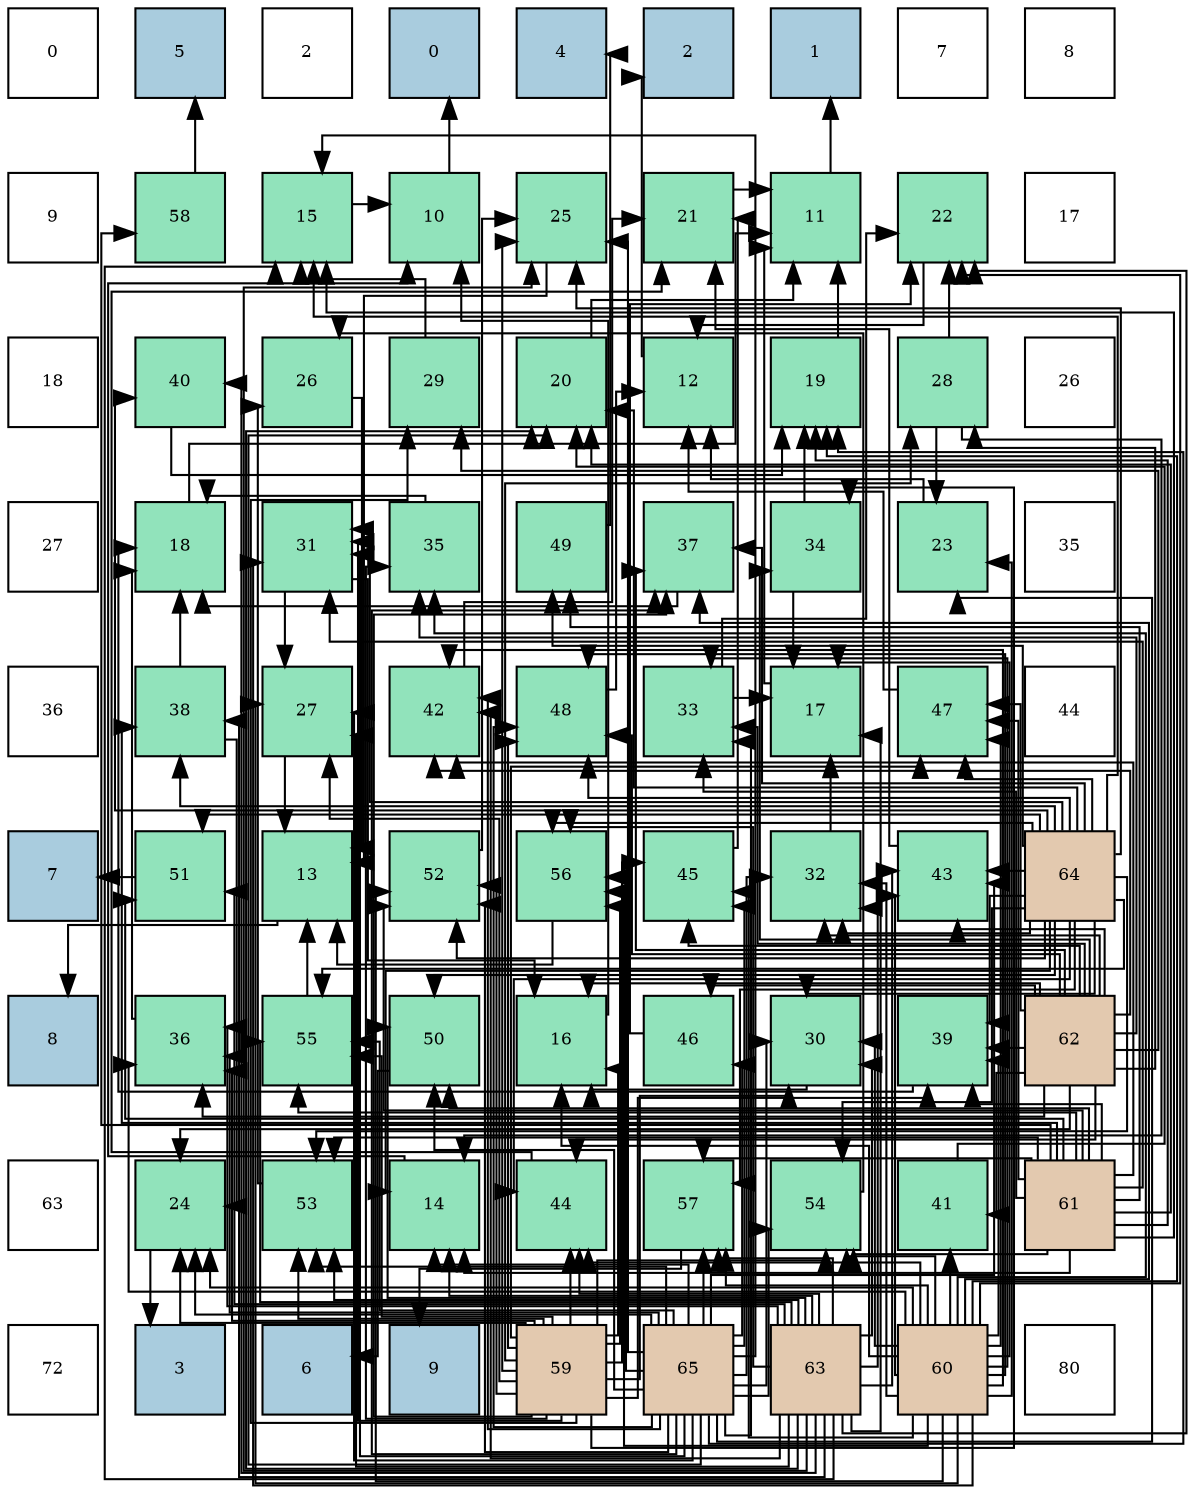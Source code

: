 digraph layout{
 rankdir=TB;
 splines=ortho;
 node [style=filled shape=square fixedsize=true width=0.6];
0[label="0", fontsize=8, fillcolor="#ffffff"];
1[label="5", fontsize=8, fillcolor="#a9ccde"];
2[label="2", fontsize=8, fillcolor="#ffffff"];
3[label="0", fontsize=8, fillcolor="#a9ccde"];
4[label="4", fontsize=8, fillcolor="#a9ccde"];
5[label="2", fontsize=8, fillcolor="#a9ccde"];
6[label="1", fontsize=8, fillcolor="#a9ccde"];
7[label="7", fontsize=8, fillcolor="#ffffff"];
8[label="8", fontsize=8, fillcolor="#ffffff"];
9[label="9", fontsize=8, fillcolor="#ffffff"];
10[label="58", fontsize=8, fillcolor="#91e3bb"];
11[label="15", fontsize=8, fillcolor="#91e3bb"];
12[label="10", fontsize=8, fillcolor="#91e3bb"];
13[label="25", fontsize=8, fillcolor="#91e3bb"];
14[label="21", fontsize=8, fillcolor="#91e3bb"];
15[label="11", fontsize=8, fillcolor="#91e3bb"];
16[label="22", fontsize=8, fillcolor="#91e3bb"];
17[label="17", fontsize=8, fillcolor="#ffffff"];
18[label="18", fontsize=8, fillcolor="#ffffff"];
19[label="40", fontsize=8, fillcolor="#91e3bb"];
20[label="26", fontsize=8, fillcolor="#91e3bb"];
21[label="29", fontsize=8, fillcolor="#91e3bb"];
22[label="20", fontsize=8, fillcolor="#91e3bb"];
23[label="12", fontsize=8, fillcolor="#91e3bb"];
24[label="19", fontsize=8, fillcolor="#91e3bb"];
25[label="28", fontsize=8, fillcolor="#91e3bb"];
26[label="26", fontsize=8, fillcolor="#ffffff"];
27[label="27", fontsize=8, fillcolor="#ffffff"];
28[label="18", fontsize=8, fillcolor="#91e3bb"];
29[label="31", fontsize=8, fillcolor="#91e3bb"];
30[label="35", fontsize=8, fillcolor="#91e3bb"];
31[label="49", fontsize=8, fillcolor="#91e3bb"];
32[label="37", fontsize=8, fillcolor="#91e3bb"];
33[label="34", fontsize=8, fillcolor="#91e3bb"];
34[label="23", fontsize=8, fillcolor="#91e3bb"];
35[label="35", fontsize=8, fillcolor="#ffffff"];
36[label="36", fontsize=8, fillcolor="#ffffff"];
37[label="38", fontsize=8, fillcolor="#91e3bb"];
38[label="27", fontsize=8, fillcolor="#91e3bb"];
39[label="42", fontsize=8, fillcolor="#91e3bb"];
40[label="48", fontsize=8, fillcolor="#91e3bb"];
41[label="33", fontsize=8, fillcolor="#91e3bb"];
42[label="17", fontsize=8, fillcolor="#91e3bb"];
43[label="47", fontsize=8, fillcolor="#91e3bb"];
44[label="44", fontsize=8, fillcolor="#ffffff"];
45[label="7", fontsize=8, fillcolor="#a9ccde"];
46[label="51", fontsize=8, fillcolor="#91e3bb"];
47[label="13", fontsize=8, fillcolor="#91e3bb"];
48[label="52", fontsize=8, fillcolor="#91e3bb"];
49[label="56", fontsize=8, fillcolor="#91e3bb"];
50[label="45", fontsize=8, fillcolor="#91e3bb"];
51[label="32", fontsize=8, fillcolor="#91e3bb"];
52[label="43", fontsize=8, fillcolor="#91e3bb"];
53[label="64", fontsize=8, fillcolor="#e3c9af"];
54[label="8", fontsize=8, fillcolor="#a9ccde"];
55[label="36", fontsize=8, fillcolor="#91e3bb"];
56[label="55", fontsize=8, fillcolor="#91e3bb"];
57[label="50", fontsize=8, fillcolor="#91e3bb"];
58[label="16", fontsize=8, fillcolor="#91e3bb"];
59[label="46", fontsize=8, fillcolor="#91e3bb"];
60[label="30", fontsize=8, fillcolor="#91e3bb"];
61[label="39", fontsize=8, fillcolor="#91e3bb"];
62[label="62", fontsize=8, fillcolor="#e3c9af"];
63[label="63", fontsize=8, fillcolor="#ffffff"];
64[label="24", fontsize=8, fillcolor="#91e3bb"];
65[label="53", fontsize=8, fillcolor="#91e3bb"];
66[label="14", fontsize=8, fillcolor="#91e3bb"];
67[label="44", fontsize=8, fillcolor="#91e3bb"];
68[label="57", fontsize=8, fillcolor="#91e3bb"];
69[label="54", fontsize=8, fillcolor="#91e3bb"];
70[label="41", fontsize=8, fillcolor="#91e3bb"];
71[label="61", fontsize=8, fillcolor="#e3c9af"];
72[label="72", fontsize=8, fillcolor="#ffffff"];
73[label="3", fontsize=8, fillcolor="#a9ccde"];
74[label="6", fontsize=8, fillcolor="#a9ccde"];
75[label="9", fontsize=8, fillcolor="#a9ccde"];
76[label="59", fontsize=8, fillcolor="#e3c9af"];
77[label="65", fontsize=8, fillcolor="#e3c9af"];
78[label="63", fontsize=8, fillcolor="#e3c9af"];
79[label="60", fontsize=8, fillcolor="#e3c9af"];
80[label="80", fontsize=8, fillcolor="#ffffff"];
edge [constraint=false, style=vis];12 -> 3;
15 -> 6;
23 -> 5;
47 -> 54;
66 -> 12;
11 -> 12;
58 -> 12;
42 -> 15;
28 -> 15;
24 -> 15;
22 -> 15;
14 -> 15;
16 -> 23;
34 -> 23;
64 -> 73;
13 -> 47;
20 -> 47;
38 -> 47;
25 -> 66;
25 -> 16;
25 -> 34;
21 -> 11;
60 -> 58;
29 -> 58;
29 -> 38;
51 -> 42;
41 -> 42;
41 -> 16;
33 -> 42;
33 -> 24;
30 -> 28;
55 -> 28;
32 -> 28;
37 -> 28;
37 -> 64;
61 -> 28;
19 -> 24;
70 -> 22;
39 -> 14;
52 -> 14;
67 -> 14;
50 -> 14;
59 -> 16;
43 -> 23;
40 -> 23;
31 -> 4;
57 -> 74;
46 -> 45;
48 -> 13;
65 -> 20;
69 -> 20;
56 -> 47;
49 -> 47;
68 -> 75;
10 -> 1;
76 -> 58;
76 -> 64;
76 -> 13;
76 -> 38;
76 -> 25;
76 -> 21;
76 -> 60;
76 -> 29;
76 -> 33;
76 -> 30;
76 -> 55;
76 -> 32;
76 -> 61;
76 -> 67;
76 -> 50;
76 -> 43;
76 -> 40;
76 -> 48;
76 -> 65;
76 -> 69;
76 -> 56;
76 -> 49;
79 -> 58;
79 -> 42;
79 -> 24;
79 -> 16;
79 -> 34;
79 -> 64;
79 -> 38;
79 -> 60;
79 -> 29;
79 -> 51;
79 -> 41;
79 -> 30;
79 -> 55;
79 -> 32;
79 -> 61;
79 -> 70;
79 -> 39;
79 -> 52;
79 -> 67;
79 -> 50;
79 -> 43;
79 -> 40;
79 -> 48;
79 -> 69;
79 -> 49;
79 -> 68;
71 -> 66;
71 -> 11;
71 -> 24;
71 -> 22;
71 -> 29;
71 -> 41;
71 -> 37;
71 -> 61;
71 -> 39;
71 -> 43;
71 -> 31;
71 -> 57;
71 -> 46;
71 -> 48;
71 -> 65;
71 -> 69;
71 -> 56;
71 -> 68;
71 -> 10;
62 -> 58;
62 -> 64;
62 -> 25;
62 -> 21;
62 -> 51;
62 -> 41;
62 -> 33;
62 -> 30;
62 -> 55;
62 -> 32;
62 -> 61;
62 -> 70;
62 -> 39;
62 -> 52;
62 -> 67;
62 -> 50;
62 -> 59;
62 -> 43;
62 -> 40;
78 -> 66;
78 -> 11;
78 -> 42;
78 -> 22;
78 -> 16;
78 -> 13;
78 -> 38;
78 -> 60;
78 -> 51;
78 -> 55;
78 -> 37;
78 -> 19;
78 -> 39;
78 -> 52;
78 -> 67;
78 -> 57;
78 -> 46;
78 -> 65;
78 -> 56;
78 -> 49;
78 -> 68;
53 -> 66;
53 -> 11;
53 -> 22;
53 -> 13;
53 -> 60;
53 -> 29;
53 -> 51;
53 -> 32;
53 -> 37;
53 -> 61;
53 -> 19;
53 -> 52;
53 -> 67;
53 -> 43;
53 -> 40;
53 -> 31;
53 -> 57;
53 -> 46;
53 -> 48;
53 -> 65;
53 -> 69;
53 -> 56;
53 -> 49;
53 -> 68;
77 -> 66;
77 -> 11;
77 -> 24;
77 -> 22;
77 -> 34;
77 -> 64;
77 -> 13;
77 -> 38;
77 -> 60;
77 -> 29;
77 -> 51;
77 -> 41;
77 -> 55;
77 -> 32;
77 -> 39;
77 -> 52;
77 -> 50;
77 -> 59;
77 -> 40;
77 -> 57;
77 -> 48;
77 -> 65;
77 -> 69;
77 -> 56;
77 -> 49;
77 -> 68;
edge [constraint=true, style=invis];
0 -> 9 -> 18 -> 27 -> 36 -> 45 -> 54 -> 63 -> 72;
1 -> 10 -> 19 -> 28 -> 37 -> 46 -> 55 -> 64 -> 73;
2 -> 11 -> 20 -> 29 -> 38 -> 47 -> 56 -> 65 -> 74;
3 -> 12 -> 21 -> 30 -> 39 -> 48 -> 57 -> 66 -> 75;
4 -> 13 -> 22 -> 31 -> 40 -> 49 -> 58 -> 67 -> 76;
5 -> 14 -> 23 -> 32 -> 41 -> 50 -> 59 -> 68 -> 77;
6 -> 15 -> 24 -> 33 -> 42 -> 51 -> 60 -> 69 -> 78;
7 -> 16 -> 25 -> 34 -> 43 -> 52 -> 61 -> 70 -> 79;
8 -> 17 -> 26 -> 35 -> 44 -> 53 -> 62 -> 71 -> 80;
rank = same {0 -> 1 -> 2 -> 3 -> 4 -> 5 -> 6 -> 7 -> 8};
rank = same {9 -> 10 -> 11 -> 12 -> 13 -> 14 -> 15 -> 16 -> 17};
rank = same {18 -> 19 -> 20 -> 21 -> 22 -> 23 -> 24 -> 25 -> 26};
rank = same {27 -> 28 -> 29 -> 30 -> 31 -> 32 -> 33 -> 34 -> 35};
rank = same {36 -> 37 -> 38 -> 39 -> 40 -> 41 -> 42 -> 43 -> 44};
rank = same {45 -> 46 -> 47 -> 48 -> 49 -> 50 -> 51 -> 52 -> 53};
rank = same {54 -> 55 -> 56 -> 57 -> 58 -> 59 -> 60 -> 61 -> 62};
rank = same {63 -> 64 -> 65 -> 66 -> 67 -> 68 -> 69 -> 70 -> 71};
rank = same {72 -> 73 -> 74 -> 75 -> 76 -> 77 -> 78 -> 79 -> 80};
}